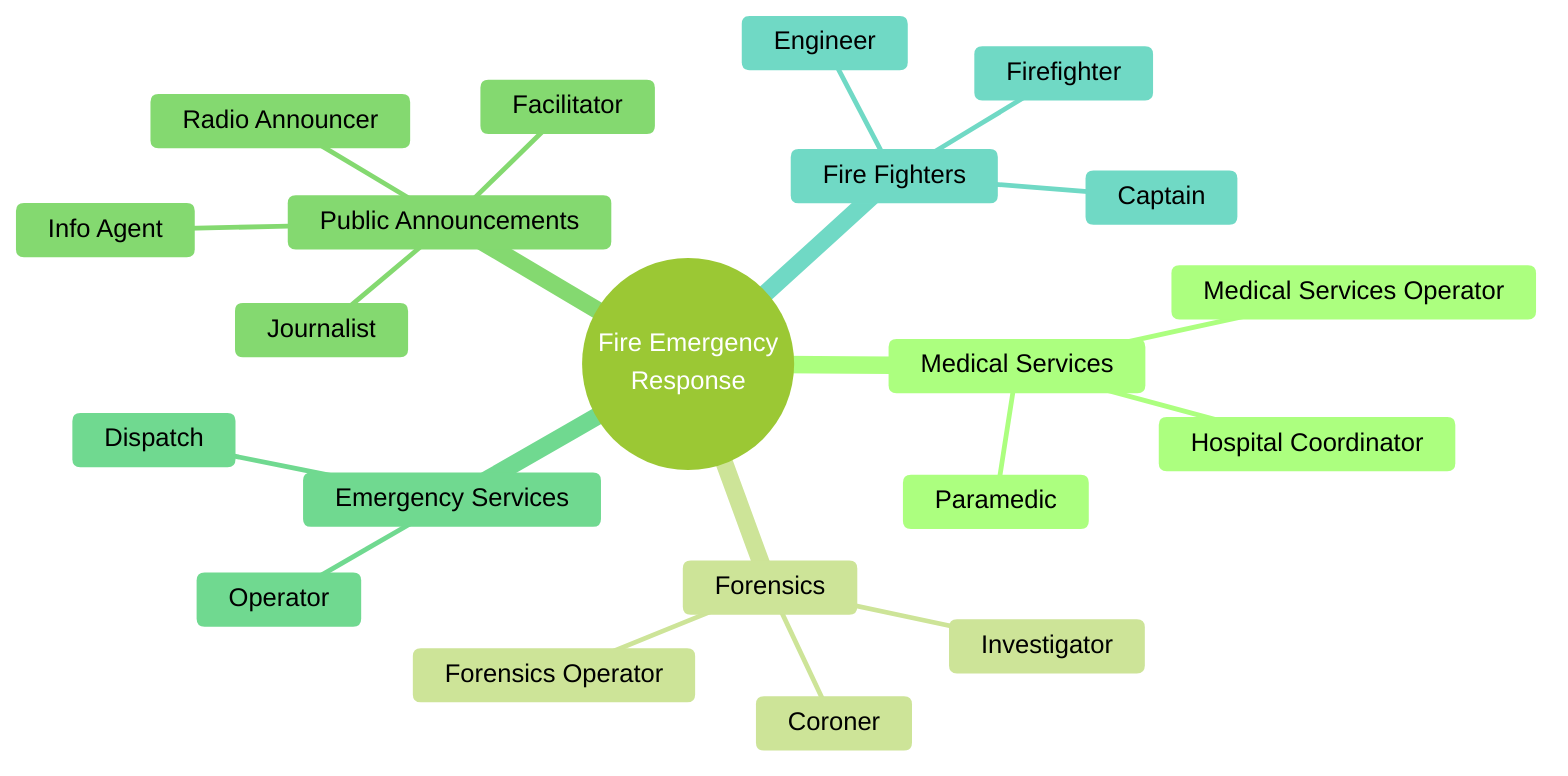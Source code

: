 %%{init: {'theme':'forest'}}%%
mindmap
    root((Fire Emergency<br/>Response))
        Medical Services
            Medical Services Operator
            Hospital Coordinator
            Paramedic
        Forensics
            Forensics Operator
            Coroner
            Investigator
        Public Announcements
            Facilitator
            Info Agent
            Journalist
            Radio Announcer
        Emergency Services
            Dispatch
            Operator
        Fire Fighters
            Captain
            Engineer
            Firefighter
